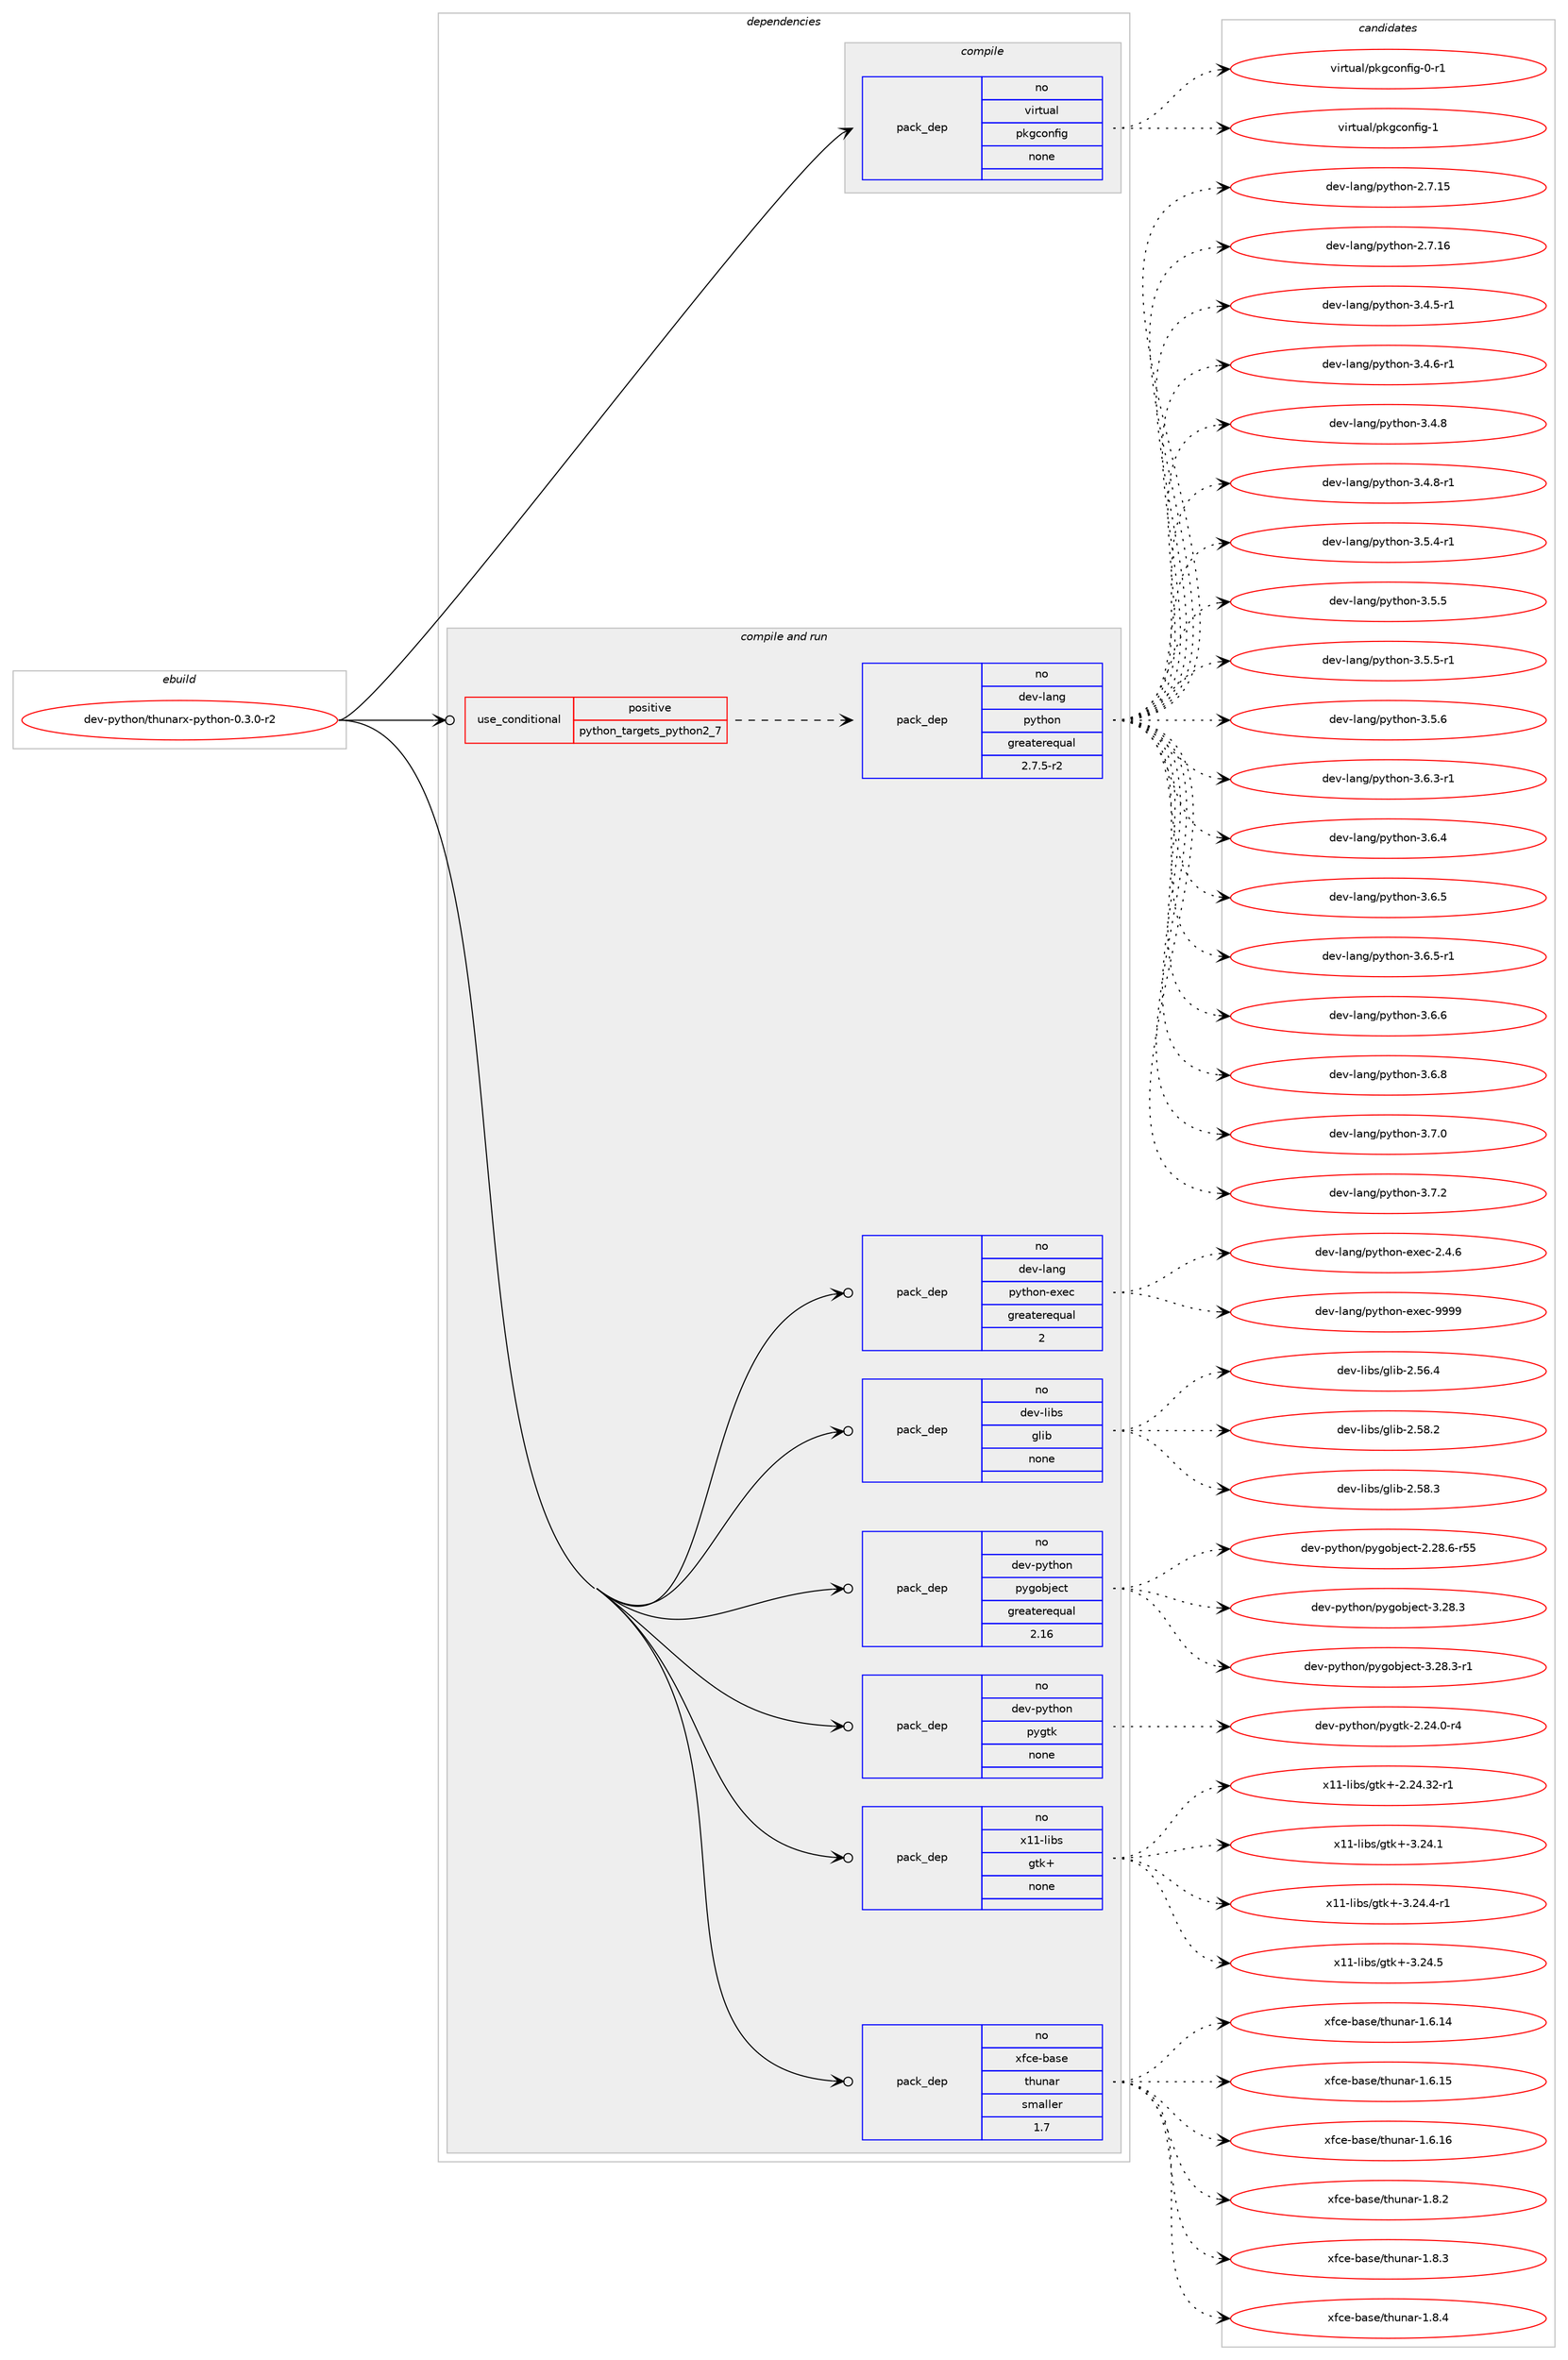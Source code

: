 digraph prolog {

# *************
# Graph options
# *************

newrank=true;
concentrate=true;
compound=true;
graph [rankdir=LR,fontname=Helvetica,fontsize=10,ranksep=1.5];#, ranksep=2.5, nodesep=0.2];
edge  [arrowhead=vee];
node  [fontname=Helvetica,fontsize=10];

# **********
# The ebuild
# **********

subgraph cluster_leftcol {
color=gray;
rank=same;
label=<<i>ebuild</i>>;
id [label="dev-python/thunarx-python-0.3.0-r2", color=red, width=4, href="../dev-python/thunarx-python-0.3.0-r2.svg"];
}

# ****************
# The dependencies
# ****************

subgraph cluster_midcol {
color=gray;
label=<<i>dependencies</i>>;
subgraph cluster_compile {
fillcolor="#eeeeee";
style=filled;
label=<<i>compile</i>>;
subgraph pack1035582 {
dependency1444743 [label=<<TABLE BORDER="0" CELLBORDER="1" CELLSPACING="0" CELLPADDING="4" WIDTH="220"><TR><TD ROWSPAN="6" CELLPADDING="30">pack_dep</TD></TR><TR><TD WIDTH="110">no</TD></TR><TR><TD>virtual</TD></TR><TR><TD>pkgconfig</TD></TR><TR><TD>none</TD></TR><TR><TD></TD></TR></TABLE>>, shape=none, color=blue];
}
id:e -> dependency1444743:w [weight=20,style="solid",arrowhead="vee"];
}
subgraph cluster_compileandrun {
fillcolor="#eeeeee";
style=filled;
label=<<i>compile and run</i>>;
subgraph cond385798 {
dependency1444744 [label=<<TABLE BORDER="0" CELLBORDER="1" CELLSPACING="0" CELLPADDING="4"><TR><TD ROWSPAN="3" CELLPADDING="10">use_conditional</TD></TR><TR><TD>positive</TD></TR><TR><TD>python_targets_python2_7</TD></TR></TABLE>>, shape=none, color=red];
subgraph pack1035583 {
dependency1444745 [label=<<TABLE BORDER="0" CELLBORDER="1" CELLSPACING="0" CELLPADDING="4" WIDTH="220"><TR><TD ROWSPAN="6" CELLPADDING="30">pack_dep</TD></TR><TR><TD WIDTH="110">no</TD></TR><TR><TD>dev-lang</TD></TR><TR><TD>python</TD></TR><TR><TD>greaterequal</TD></TR><TR><TD>2.7.5-r2</TD></TR></TABLE>>, shape=none, color=blue];
}
dependency1444744:e -> dependency1444745:w [weight=20,style="dashed",arrowhead="vee"];
}
id:e -> dependency1444744:w [weight=20,style="solid",arrowhead="odotvee"];
subgraph pack1035584 {
dependency1444746 [label=<<TABLE BORDER="0" CELLBORDER="1" CELLSPACING="0" CELLPADDING="4" WIDTH="220"><TR><TD ROWSPAN="6" CELLPADDING="30">pack_dep</TD></TR><TR><TD WIDTH="110">no</TD></TR><TR><TD>dev-lang</TD></TR><TR><TD>python-exec</TD></TR><TR><TD>greaterequal</TD></TR><TR><TD>2</TD></TR></TABLE>>, shape=none, color=blue];
}
id:e -> dependency1444746:w [weight=20,style="solid",arrowhead="odotvee"];
subgraph pack1035585 {
dependency1444747 [label=<<TABLE BORDER="0" CELLBORDER="1" CELLSPACING="0" CELLPADDING="4" WIDTH="220"><TR><TD ROWSPAN="6" CELLPADDING="30">pack_dep</TD></TR><TR><TD WIDTH="110">no</TD></TR><TR><TD>dev-libs</TD></TR><TR><TD>glib</TD></TR><TR><TD>none</TD></TR><TR><TD></TD></TR></TABLE>>, shape=none, color=blue];
}
id:e -> dependency1444747:w [weight=20,style="solid",arrowhead="odotvee"];
subgraph pack1035586 {
dependency1444748 [label=<<TABLE BORDER="0" CELLBORDER="1" CELLSPACING="0" CELLPADDING="4" WIDTH="220"><TR><TD ROWSPAN="6" CELLPADDING="30">pack_dep</TD></TR><TR><TD WIDTH="110">no</TD></TR><TR><TD>dev-python</TD></TR><TR><TD>pygobject</TD></TR><TR><TD>greaterequal</TD></TR><TR><TD>2.16</TD></TR></TABLE>>, shape=none, color=blue];
}
id:e -> dependency1444748:w [weight=20,style="solid",arrowhead="odotvee"];
subgraph pack1035587 {
dependency1444749 [label=<<TABLE BORDER="0" CELLBORDER="1" CELLSPACING="0" CELLPADDING="4" WIDTH="220"><TR><TD ROWSPAN="6" CELLPADDING="30">pack_dep</TD></TR><TR><TD WIDTH="110">no</TD></TR><TR><TD>dev-python</TD></TR><TR><TD>pygtk</TD></TR><TR><TD>none</TD></TR><TR><TD></TD></TR></TABLE>>, shape=none, color=blue];
}
id:e -> dependency1444749:w [weight=20,style="solid",arrowhead="odotvee"];
subgraph pack1035588 {
dependency1444750 [label=<<TABLE BORDER="0" CELLBORDER="1" CELLSPACING="0" CELLPADDING="4" WIDTH="220"><TR><TD ROWSPAN="6" CELLPADDING="30">pack_dep</TD></TR><TR><TD WIDTH="110">no</TD></TR><TR><TD>x11-libs</TD></TR><TR><TD>gtk+</TD></TR><TR><TD>none</TD></TR><TR><TD></TD></TR></TABLE>>, shape=none, color=blue];
}
id:e -> dependency1444750:w [weight=20,style="solid",arrowhead="odotvee"];
subgraph pack1035589 {
dependency1444751 [label=<<TABLE BORDER="0" CELLBORDER="1" CELLSPACING="0" CELLPADDING="4" WIDTH="220"><TR><TD ROWSPAN="6" CELLPADDING="30">pack_dep</TD></TR><TR><TD WIDTH="110">no</TD></TR><TR><TD>xfce-base</TD></TR><TR><TD>thunar</TD></TR><TR><TD>smaller</TD></TR><TR><TD>1.7</TD></TR></TABLE>>, shape=none, color=blue];
}
id:e -> dependency1444751:w [weight=20,style="solid",arrowhead="odotvee"];
}
subgraph cluster_run {
fillcolor="#eeeeee";
style=filled;
label=<<i>run</i>>;
}
}

# **************
# The candidates
# **************

subgraph cluster_choices {
rank=same;
color=gray;
label=<<i>candidates</i>>;

subgraph choice1035582 {
color=black;
nodesep=1;
choice11810511411611797108471121071039911111010210510345484511449 [label="virtual/pkgconfig-0-r1", color=red, width=4,href="../virtual/pkgconfig-0-r1.svg"];
choice1181051141161179710847112107103991111101021051034549 [label="virtual/pkgconfig-1", color=red, width=4,href="../virtual/pkgconfig-1.svg"];
dependency1444743:e -> choice11810511411611797108471121071039911111010210510345484511449:w [style=dotted,weight="100"];
dependency1444743:e -> choice1181051141161179710847112107103991111101021051034549:w [style=dotted,weight="100"];
}
subgraph choice1035583 {
color=black;
nodesep=1;
choice10010111845108971101034711212111610411111045504655464953 [label="dev-lang/python-2.7.15", color=red, width=4,href="../dev-lang/python-2.7.15.svg"];
choice10010111845108971101034711212111610411111045504655464954 [label="dev-lang/python-2.7.16", color=red, width=4,href="../dev-lang/python-2.7.16.svg"];
choice1001011184510897110103471121211161041111104551465246534511449 [label="dev-lang/python-3.4.5-r1", color=red, width=4,href="../dev-lang/python-3.4.5-r1.svg"];
choice1001011184510897110103471121211161041111104551465246544511449 [label="dev-lang/python-3.4.6-r1", color=red, width=4,href="../dev-lang/python-3.4.6-r1.svg"];
choice100101118451089711010347112121116104111110455146524656 [label="dev-lang/python-3.4.8", color=red, width=4,href="../dev-lang/python-3.4.8.svg"];
choice1001011184510897110103471121211161041111104551465246564511449 [label="dev-lang/python-3.4.8-r1", color=red, width=4,href="../dev-lang/python-3.4.8-r1.svg"];
choice1001011184510897110103471121211161041111104551465346524511449 [label="dev-lang/python-3.5.4-r1", color=red, width=4,href="../dev-lang/python-3.5.4-r1.svg"];
choice100101118451089711010347112121116104111110455146534653 [label="dev-lang/python-3.5.5", color=red, width=4,href="../dev-lang/python-3.5.5.svg"];
choice1001011184510897110103471121211161041111104551465346534511449 [label="dev-lang/python-3.5.5-r1", color=red, width=4,href="../dev-lang/python-3.5.5-r1.svg"];
choice100101118451089711010347112121116104111110455146534654 [label="dev-lang/python-3.5.6", color=red, width=4,href="../dev-lang/python-3.5.6.svg"];
choice1001011184510897110103471121211161041111104551465446514511449 [label="dev-lang/python-3.6.3-r1", color=red, width=4,href="../dev-lang/python-3.6.3-r1.svg"];
choice100101118451089711010347112121116104111110455146544652 [label="dev-lang/python-3.6.4", color=red, width=4,href="../dev-lang/python-3.6.4.svg"];
choice100101118451089711010347112121116104111110455146544653 [label="dev-lang/python-3.6.5", color=red, width=4,href="../dev-lang/python-3.6.5.svg"];
choice1001011184510897110103471121211161041111104551465446534511449 [label="dev-lang/python-3.6.5-r1", color=red, width=4,href="../dev-lang/python-3.6.5-r1.svg"];
choice100101118451089711010347112121116104111110455146544654 [label="dev-lang/python-3.6.6", color=red, width=4,href="../dev-lang/python-3.6.6.svg"];
choice100101118451089711010347112121116104111110455146544656 [label="dev-lang/python-3.6.8", color=red, width=4,href="../dev-lang/python-3.6.8.svg"];
choice100101118451089711010347112121116104111110455146554648 [label="dev-lang/python-3.7.0", color=red, width=4,href="../dev-lang/python-3.7.0.svg"];
choice100101118451089711010347112121116104111110455146554650 [label="dev-lang/python-3.7.2", color=red, width=4,href="../dev-lang/python-3.7.2.svg"];
dependency1444745:e -> choice10010111845108971101034711212111610411111045504655464953:w [style=dotted,weight="100"];
dependency1444745:e -> choice10010111845108971101034711212111610411111045504655464954:w [style=dotted,weight="100"];
dependency1444745:e -> choice1001011184510897110103471121211161041111104551465246534511449:w [style=dotted,weight="100"];
dependency1444745:e -> choice1001011184510897110103471121211161041111104551465246544511449:w [style=dotted,weight="100"];
dependency1444745:e -> choice100101118451089711010347112121116104111110455146524656:w [style=dotted,weight="100"];
dependency1444745:e -> choice1001011184510897110103471121211161041111104551465246564511449:w [style=dotted,weight="100"];
dependency1444745:e -> choice1001011184510897110103471121211161041111104551465346524511449:w [style=dotted,weight="100"];
dependency1444745:e -> choice100101118451089711010347112121116104111110455146534653:w [style=dotted,weight="100"];
dependency1444745:e -> choice1001011184510897110103471121211161041111104551465346534511449:w [style=dotted,weight="100"];
dependency1444745:e -> choice100101118451089711010347112121116104111110455146534654:w [style=dotted,weight="100"];
dependency1444745:e -> choice1001011184510897110103471121211161041111104551465446514511449:w [style=dotted,weight="100"];
dependency1444745:e -> choice100101118451089711010347112121116104111110455146544652:w [style=dotted,weight="100"];
dependency1444745:e -> choice100101118451089711010347112121116104111110455146544653:w [style=dotted,weight="100"];
dependency1444745:e -> choice1001011184510897110103471121211161041111104551465446534511449:w [style=dotted,weight="100"];
dependency1444745:e -> choice100101118451089711010347112121116104111110455146544654:w [style=dotted,weight="100"];
dependency1444745:e -> choice100101118451089711010347112121116104111110455146544656:w [style=dotted,weight="100"];
dependency1444745:e -> choice100101118451089711010347112121116104111110455146554648:w [style=dotted,weight="100"];
dependency1444745:e -> choice100101118451089711010347112121116104111110455146554650:w [style=dotted,weight="100"];
}
subgraph choice1035584 {
color=black;
nodesep=1;
choice1001011184510897110103471121211161041111104510112010199455046524654 [label="dev-lang/python-exec-2.4.6", color=red, width=4,href="../dev-lang/python-exec-2.4.6.svg"];
choice10010111845108971101034711212111610411111045101120101994557575757 [label="dev-lang/python-exec-9999", color=red, width=4,href="../dev-lang/python-exec-9999.svg"];
dependency1444746:e -> choice1001011184510897110103471121211161041111104510112010199455046524654:w [style=dotted,weight="100"];
dependency1444746:e -> choice10010111845108971101034711212111610411111045101120101994557575757:w [style=dotted,weight="100"];
}
subgraph choice1035585 {
color=black;
nodesep=1;
choice1001011184510810598115471031081059845504653544652 [label="dev-libs/glib-2.56.4", color=red, width=4,href="../dev-libs/glib-2.56.4.svg"];
choice1001011184510810598115471031081059845504653564650 [label="dev-libs/glib-2.58.2", color=red, width=4,href="../dev-libs/glib-2.58.2.svg"];
choice1001011184510810598115471031081059845504653564651 [label="dev-libs/glib-2.58.3", color=red, width=4,href="../dev-libs/glib-2.58.3.svg"];
dependency1444747:e -> choice1001011184510810598115471031081059845504653544652:w [style=dotted,weight="100"];
dependency1444747:e -> choice1001011184510810598115471031081059845504653564650:w [style=dotted,weight="100"];
dependency1444747:e -> choice1001011184510810598115471031081059845504653564651:w [style=dotted,weight="100"];
}
subgraph choice1035586 {
color=black;
nodesep=1;
choice1001011184511212111610411111047112121103111981061019911645504650564654451145353 [label="dev-python/pygobject-2.28.6-r55", color=red, width=4,href="../dev-python/pygobject-2.28.6-r55.svg"];
choice1001011184511212111610411111047112121103111981061019911645514650564651 [label="dev-python/pygobject-3.28.3", color=red, width=4,href="../dev-python/pygobject-3.28.3.svg"];
choice10010111845112121116104111110471121211031119810610199116455146505646514511449 [label="dev-python/pygobject-3.28.3-r1", color=red, width=4,href="../dev-python/pygobject-3.28.3-r1.svg"];
dependency1444748:e -> choice1001011184511212111610411111047112121103111981061019911645504650564654451145353:w [style=dotted,weight="100"];
dependency1444748:e -> choice1001011184511212111610411111047112121103111981061019911645514650564651:w [style=dotted,weight="100"];
dependency1444748:e -> choice10010111845112121116104111110471121211031119810610199116455146505646514511449:w [style=dotted,weight="100"];
}
subgraph choice1035587 {
color=black;
nodesep=1;
choice1001011184511212111610411111047112121103116107455046505246484511452 [label="dev-python/pygtk-2.24.0-r4", color=red, width=4,href="../dev-python/pygtk-2.24.0-r4.svg"];
dependency1444749:e -> choice1001011184511212111610411111047112121103116107455046505246484511452:w [style=dotted,weight="100"];
}
subgraph choice1035588 {
color=black;
nodesep=1;
choice12049494510810598115471031161074345504650524651504511449 [label="x11-libs/gtk+-2.24.32-r1", color=red, width=4,href="../x11-libs/gtk+-2.24.32-r1.svg"];
choice12049494510810598115471031161074345514650524649 [label="x11-libs/gtk+-3.24.1", color=red, width=4,href="../x11-libs/gtk+-3.24.1.svg"];
choice120494945108105981154710311610743455146505246524511449 [label="x11-libs/gtk+-3.24.4-r1", color=red, width=4,href="../x11-libs/gtk+-3.24.4-r1.svg"];
choice12049494510810598115471031161074345514650524653 [label="x11-libs/gtk+-3.24.5", color=red, width=4,href="../x11-libs/gtk+-3.24.5.svg"];
dependency1444750:e -> choice12049494510810598115471031161074345504650524651504511449:w [style=dotted,weight="100"];
dependency1444750:e -> choice12049494510810598115471031161074345514650524649:w [style=dotted,weight="100"];
dependency1444750:e -> choice120494945108105981154710311610743455146505246524511449:w [style=dotted,weight="100"];
dependency1444750:e -> choice12049494510810598115471031161074345514650524653:w [style=dotted,weight="100"];
}
subgraph choice1035589 {
color=black;
nodesep=1;
choice12010299101459897115101471161041171109711445494654464952 [label="xfce-base/thunar-1.6.14", color=red, width=4,href="../xfce-base/thunar-1.6.14.svg"];
choice12010299101459897115101471161041171109711445494654464953 [label="xfce-base/thunar-1.6.15", color=red, width=4,href="../xfce-base/thunar-1.6.15.svg"];
choice12010299101459897115101471161041171109711445494654464954 [label="xfce-base/thunar-1.6.16", color=red, width=4,href="../xfce-base/thunar-1.6.16.svg"];
choice120102991014598971151014711610411711097114454946564650 [label="xfce-base/thunar-1.8.2", color=red, width=4,href="../xfce-base/thunar-1.8.2.svg"];
choice120102991014598971151014711610411711097114454946564651 [label="xfce-base/thunar-1.8.3", color=red, width=4,href="../xfce-base/thunar-1.8.3.svg"];
choice120102991014598971151014711610411711097114454946564652 [label="xfce-base/thunar-1.8.4", color=red, width=4,href="../xfce-base/thunar-1.8.4.svg"];
dependency1444751:e -> choice12010299101459897115101471161041171109711445494654464952:w [style=dotted,weight="100"];
dependency1444751:e -> choice12010299101459897115101471161041171109711445494654464953:w [style=dotted,weight="100"];
dependency1444751:e -> choice12010299101459897115101471161041171109711445494654464954:w [style=dotted,weight="100"];
dependency1444751:e -> choice120102991014598971151014711610411711097114454946564650:w [style=dotted,weight="100"];
dependency1444751:e -> choice120102991014598971151014711610411711097114454946564651:w [style=dotted,weight="100"];
dependency1444751:e -> choice120102991014598971151014711610411711097114454946564652:w [style=dotted,weight="100"];
}
}

}
